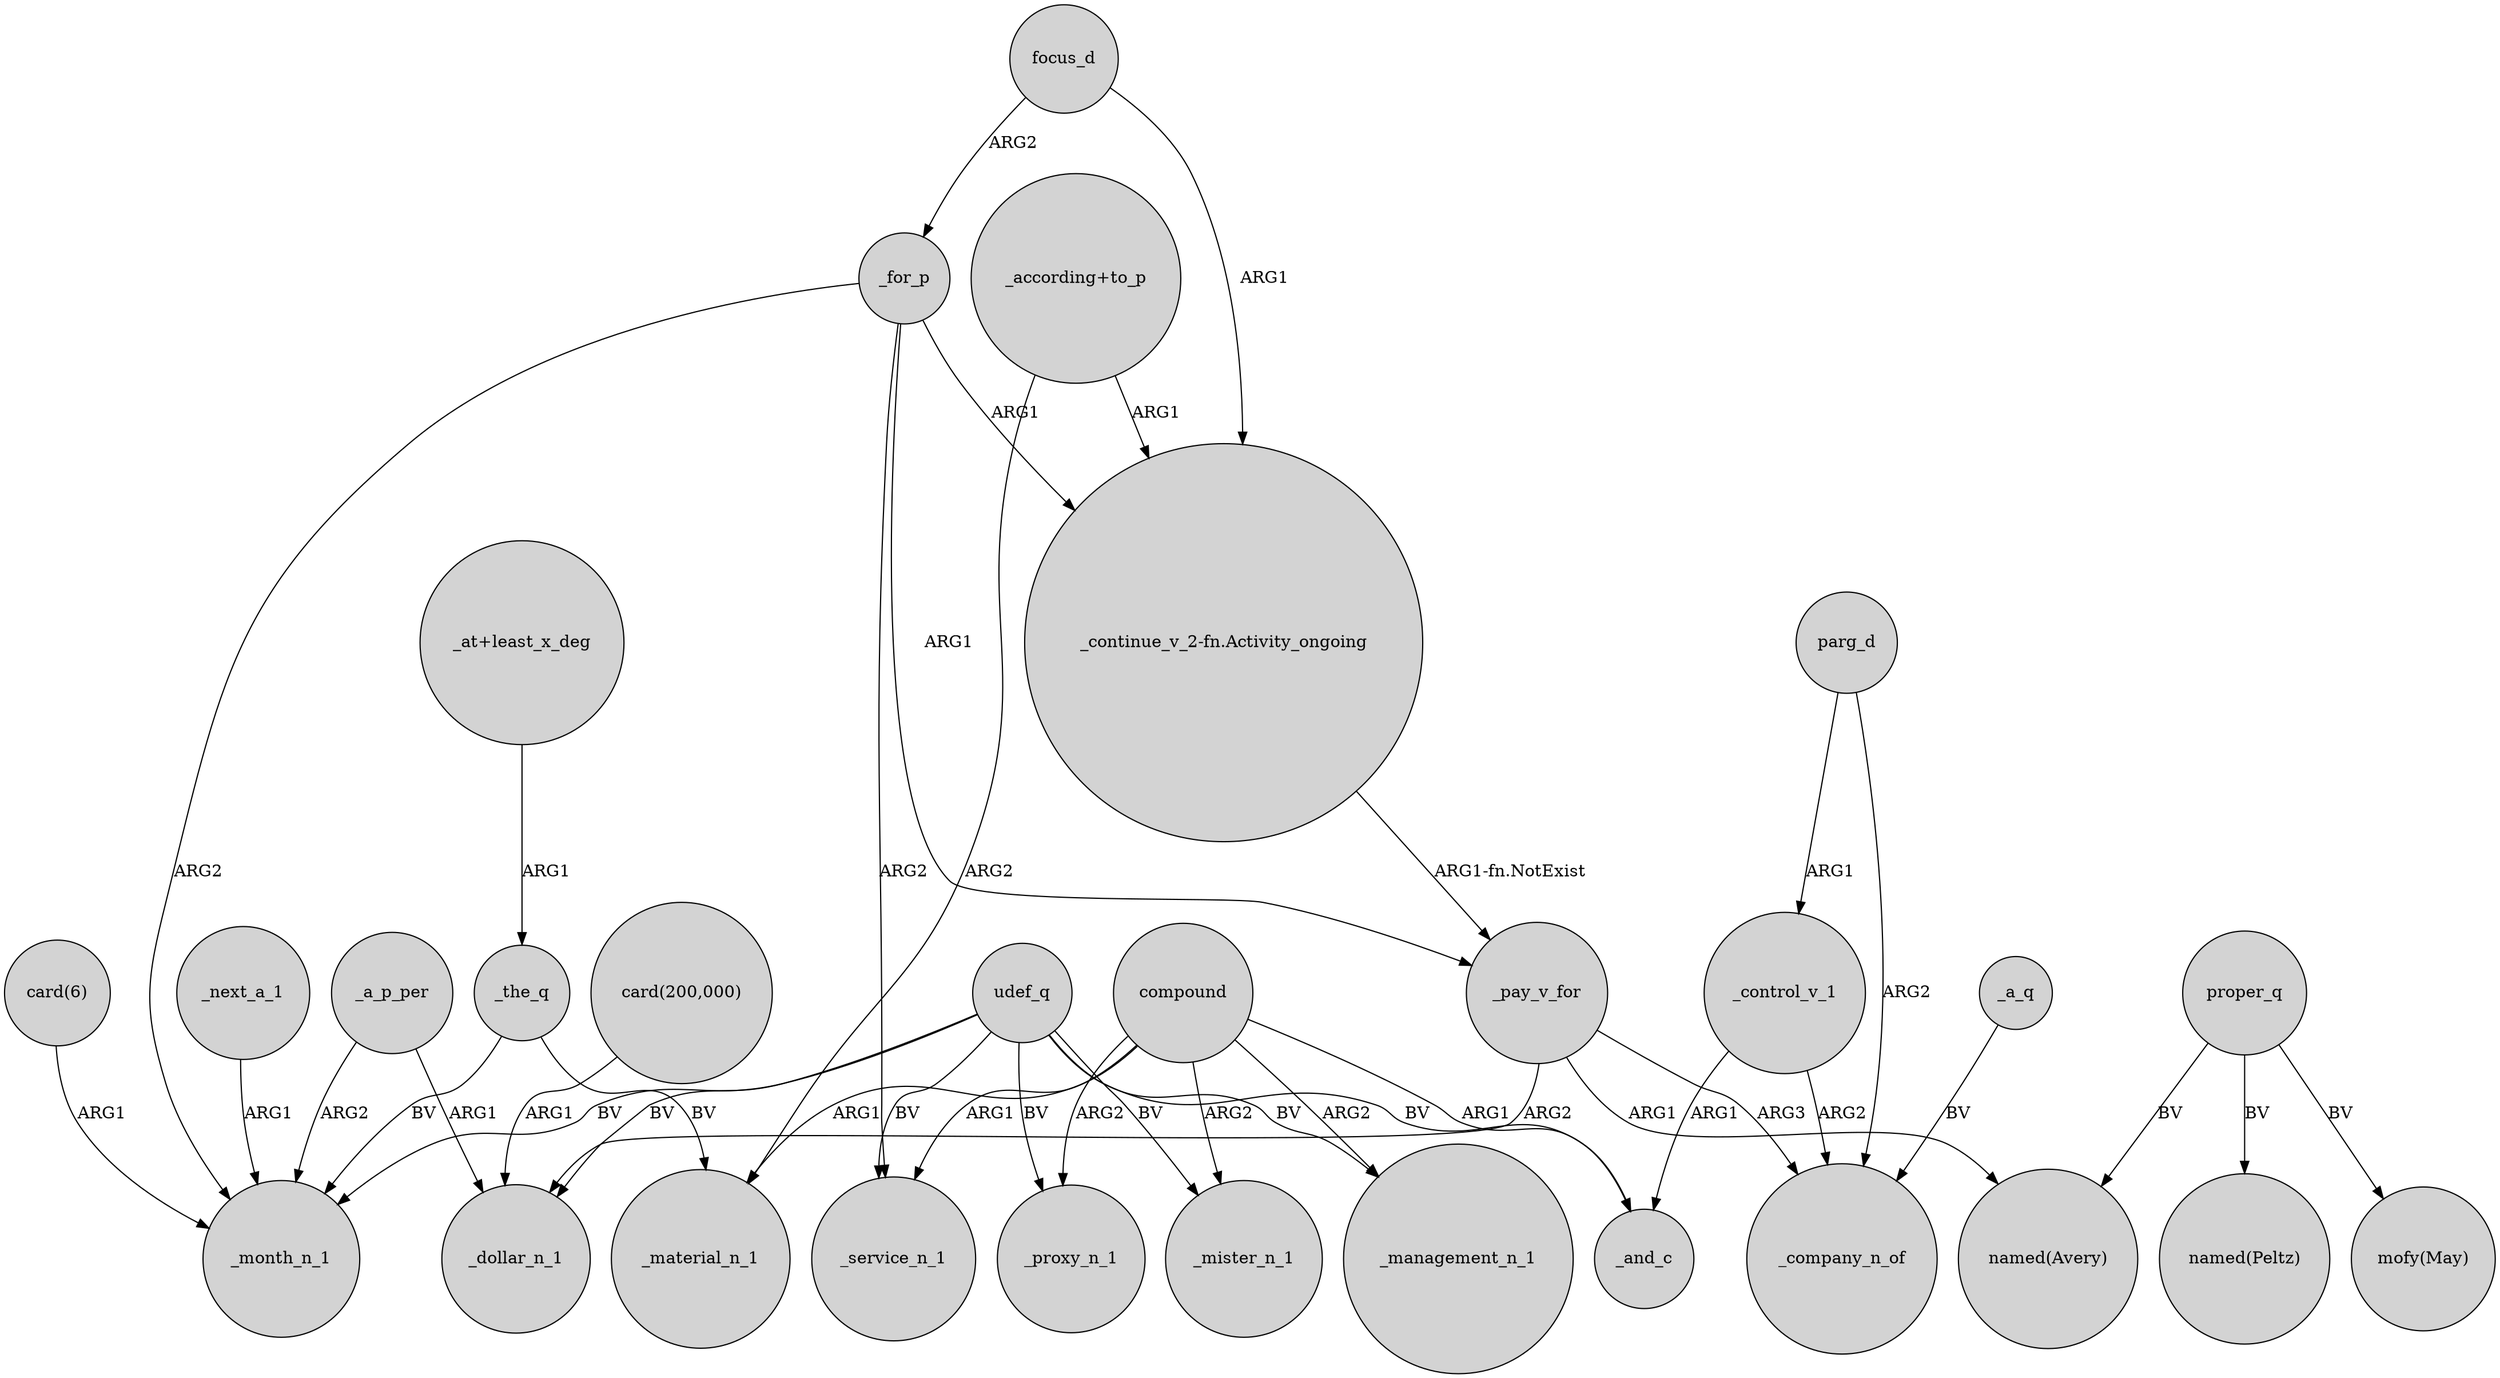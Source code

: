 digraph {
	node [shape=circle style=filled]
	_for_p -> _month_n_1 [label=ARG2]
	_pay_v_for -> _company_n_of [label=ARG3]
	_the_q -> _material_n_1 [label=BV]
	_for_p -> _pay_v_for [label=ARG1]
	"_at+least_x_deg" -> _the_q [label=ARG1]
	_a_p_per -> _month_n_1 [label=ARG2]
	compound -> _mister_n_1 [label=ARG2]
	compound -> _material_n_1 [label=ARG1]
	udef_q -> _mister_n_1 [label=BV]
	compound -> _management_n_1 [label=ARG2]
	parg_d -> _control_v_1 [label=ARG1]
	proper_q -> "mofy(May)" [label=BV]
	_control_v_1 -> _company_n_of [label=ARG2]
	udef_q -> _management_n_1 [label=BV]
	"_continue_v_2-fn.Activity_ongoing" -> _pay_v_for [label="ARG1-fn.NotExist"]
	udef_q -> _month_n_1 [label=BV]
	compound -> _proxy_n_1 [label=ARG2]
	focus_d -> _for_p [label=ARG2]
	_pay_v_for -> _dollar_n_1 [label=ARG2]
	udef_q -> _proxy_n_1 [label=BV]
	_a_p_per -> _dollar_n_1 [label=ARG1]
	_the_q -> _month_n_1 [label=BV]
	udef_q -> _service_n_1 [label=BV]
	_next_a_1 -> _month_n_1 [label=ARG1]
	parg_d -> _company_n_of [label=ARG2]
	compound -> _and_c [label=ARG1]
	_for_p -> _service_n_1 [label=ARG2]
	_a_q -> _company_n_of [label=BV]
	proper_q -> "named(Avery)" [label=BV]
	"_according+to_p" -> "_continue_v_2-fn.Activity_ongoing" [label=ARG1]
	_control_v_1 -> _and_c [label=ARG1]
	"card(6)" -> _month_n_1 [label=ARG1]
	"_according+to_p" -> _material_n_1 [label=ARG2]
	udef_q -> _and_c [label=BV]
	compound -> _service_n_1 [label=ARG1]
	focus_d -> "_continue_v_2-fn.Activity_ongoing" [label=ARG1]
	proper_q -> "named(Peltz)" [label=BV]
	"card(200,000)" -> _dollar_n_1 [label=ARG1]
	udef_q -> _dollar_n_1 [label=BV]
	_for_p -> "_continue_v_2-fn.Activity_ongoing" [label=ARG1]
	_pay_v_for -> "named(Avery)" [label=ARG1]
}
